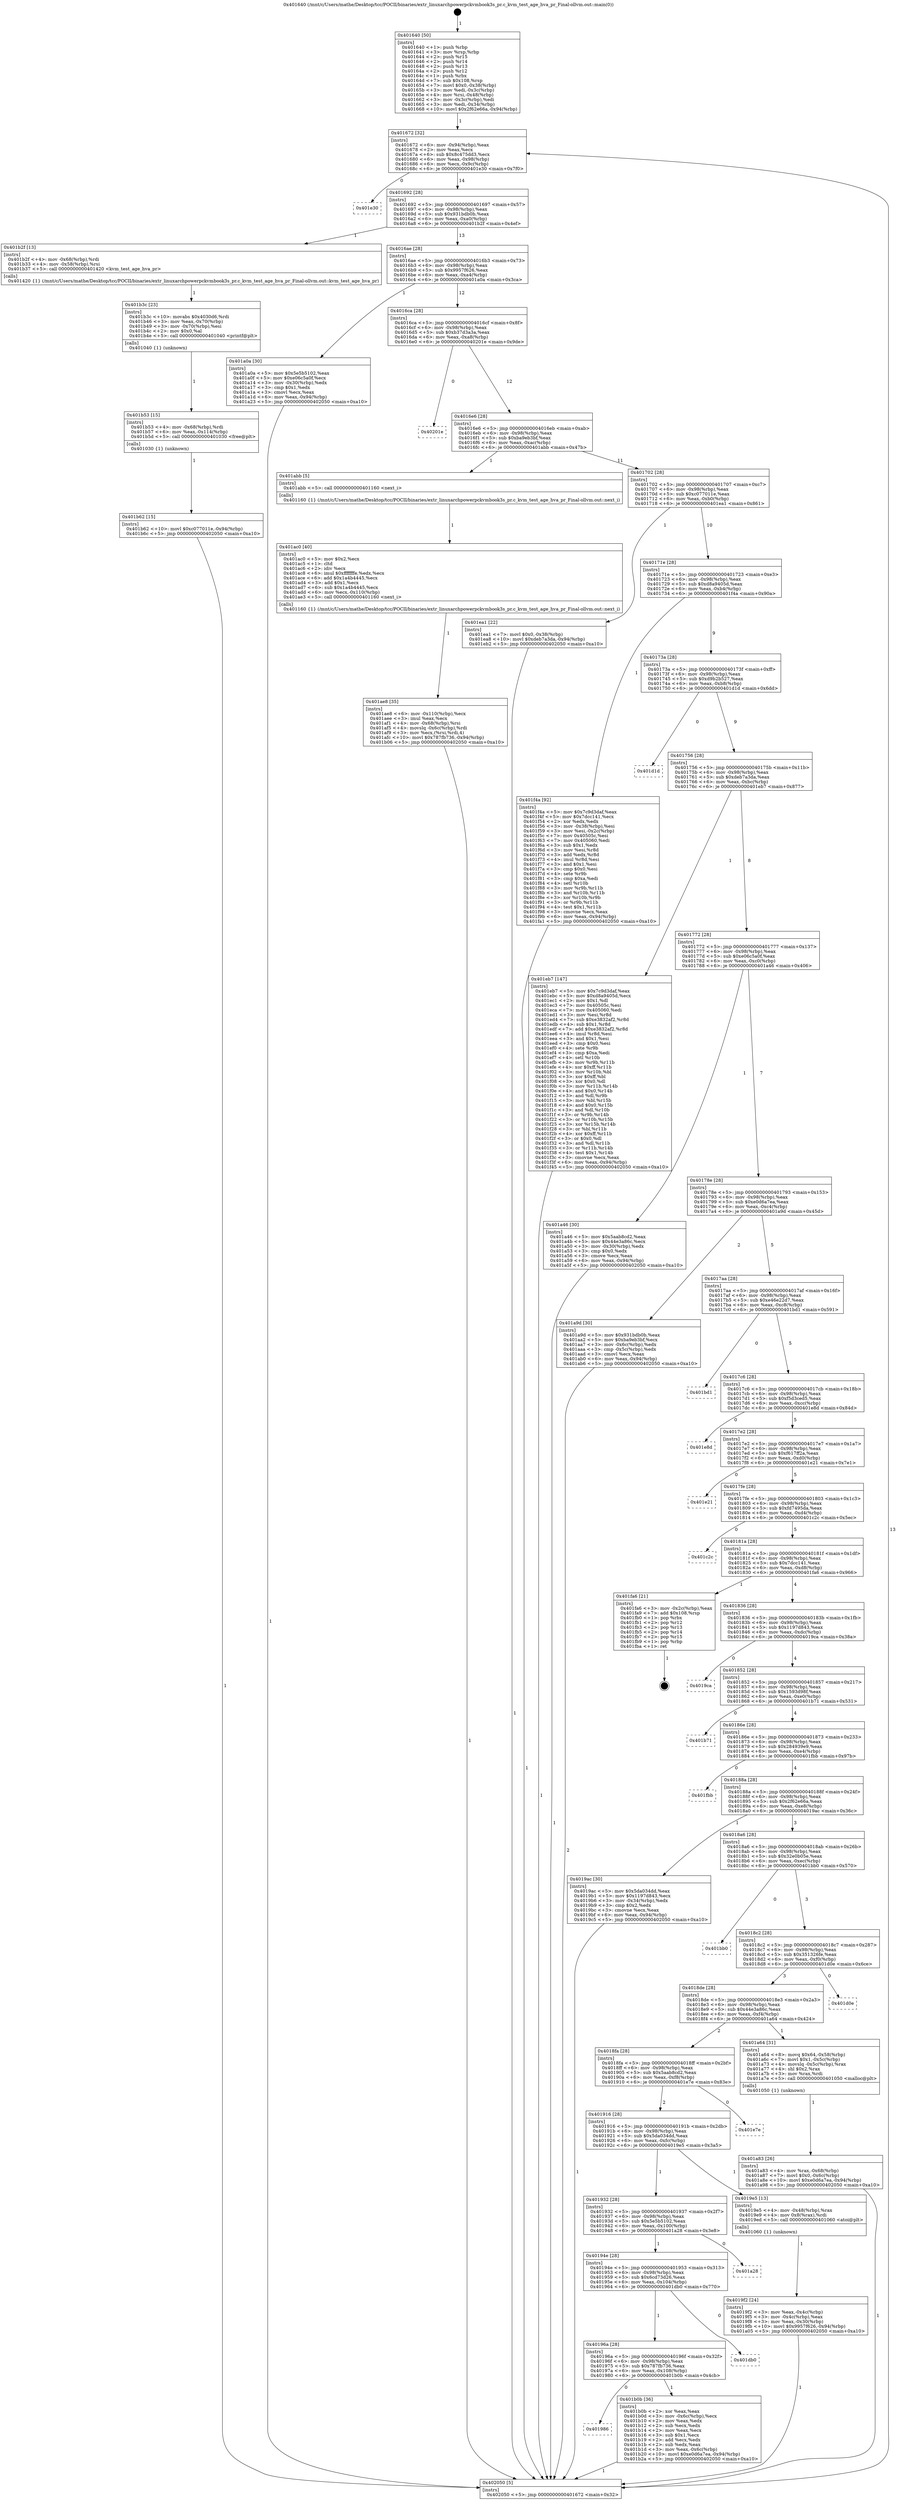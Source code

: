 digraph "0x401640" {
  label = "0x401640 (/mnt/c/Users/mathe/Desktop/tcc/POCII/binaries/extr_linuxarchpowerpckvmbook3s_pr.c_kvm_test_age_hva_pr_Final-ollvm.out::main(0))"
  labelloc = "t"
  node[shape=record]

  Entry [label="",width=0.3,height=0.3,shape=circle,fillcolor=black,style=filled]
  "0x401672" [label="{
     0x401672 [32]\l
     | [instrs]\l
     &nbsp;&nbsp;0x401672 \<+6\>: mov -0x94(%rbp),%eax\l
     &nbsp;&nbsp;0x401678 \<+2\>: mov %eax,%ecx\l
     &nbsp;&nbsp;0x40167a \<+6\>: sub $0x8c475dd3,%ecx\l
     &nbsp;&nbsp;0x401680 \<+6\>: mov %eax,-0x98(%rbp)\l
     &nbsp;&nbsp;0x401686 \<+6\>: mov %ecx,-0x9c(%rbp)\l
     &nbsp;&nbsp;0x40168c \<+6\>: je 0000000000401e30 \<main+0x7f0\>\l
  }"]
  "0x401e30" [label="{
     0x401e30\l
  }", style=dashed]
  "0x401692" [label="{
     0x401692 [28]\l
     | [instrs]\l
     &nbsp;&nbsp;0x401692 \<+5\>: jmp 0000000000401697 \<main+0x57\>\l
     &nbsp;&nbsp;0x401697 \<+6\>: mov -0x98(%rbp),%eax\l
     &nbsp;&nbsp;0x40169d \<+5\>: sub $0x931bdb0b,%eax\l
     &nbsp;&nbsp;0x4016a2 \<+6\>: mov %eax,-0xa0(%rbp)\l
     &nbsp;&nbsp;0x4016a8 \<+6\>: je 0000000000401b2f \<main+0x4ef\>\l
  }"]
  Exit [label="",width=0.3,height=0.3,shape=circle,fillcolor=black,style=filled,peripheries=2]
  "0x401b2f" [label="{
     0x401b2f [13]\l
     | [instrs]\l
     &nbsp;&nbsp;0x401b2f \<+4\>: mov -0x68(%rbp),%rdi\l
     &nbsp;&nbsp;0x401b33 \<+4\>: mov -0x58(%rbp),%rsi\l
     &nbsp;&nbsp;0x401b37 \<+5\>: call 0000000000401420 \<kvm_test_age_hva_pr\>\l
     | [calls]\l
     &nbsp;&nbsp;0x401420 \{1\} (/mnt/c/Users/mathe/Desktop/tcc/POCII/binaries/extr_linuxarchpowerpckvmbook3s_pr.c_kvm_test_age_hva_pr_Final-ollvm.out::kvm_test_age_hva_pr)\l
  }"]
  "0x4016ae" [label="{
     0x4016ae [28]\l
     | [instrs]\l
     &nbsp;&nbsp;0x4016ae \<+5\>: jmp 00000000004016b3 \<main+0x73\>\l
     &nbsp;&nbsp;0x4016b3 \<+6\>: mov -0x98(%rbp),%eax\l
     &nbsp;&nbsp;0x4016b9 \<+5\>: sub $0x9957f626,%eax\l
     &nbsp;&nbsp;0x4016be \<+6\>: mov %eax,-0xa4(%rbp)\l
     &nbsp;&nbsp;0x4016c4 \<+6\>: je 0000000000401a0a \<main+0x3ca\>\l
  }"]
  "0x401b62" [label="{
     0x401b62 [15]\l
     | [instrs]\l
     &nbsp;&nbsp;0x401b62 \<+10\>: movl $0xc077011e,-0x94(%rbp)\l
     &nbsp;&nbsp;0x401b6c \<+5\>: jmp 0000000000402050 \<main+0xa10\>\l
  }"]
  "0x401a0a" [label="{
     0x401a0a [30]\l
     | [instrs]\l
     &nbsp;&nbsp;0x401a0a \<+5\>: mov $0x5e5b5102,%eax\l
     &nbsp;&nbsp;0x401a0f \<+5\>: mov $0xe06c5a0f,%ecx\l
     &nbsp;&nbsp;0x401a14 \<+3\>: mov -0x30(%rbp),%edx\l
     &nbsp;&nbsp;0x401a17 \<+3\>: cmp $0x1,%edx\l
     &nbsp;&nbsp;0x401a1a \<+3\>: cmovl %ecx,%eax\l
     &nbsp;&nbsp;0x401a1d \<+6\>: mov %eax,-0x94(%rbp)\l
     &nbsp;&nbsp;0x401a23 \<+5\>: jmp 0000000000402050 \<main+0xa10\>\l
  }"]
  "0x4016ca" [label="{
     0x4016ca [28]\l
     | [instrs]\l
     &nbsp;&nbsp;0x4016ca \<+5\>: jmp 00000000004016cf \<main+0x8f\>\l
     &nbsp;&nbsp;0x4016cf \<+6\>: mov -0x98(%rbp),%eax\l
     &nbsp;&nbsp;0x4016d5 \<+5\>: sub $0xb37d3a3a,%eax\l
     &nbsp;&nbsp;0x4016da \<+6\>: mov %eax,-0xa8(%rbp)\l
     &nbsp;&nbsp;0x4016e0 \<+6\>: je 000000000040201e \<main+0x9de\>\l
  }"]
  "0x401b53" [label="{
     0x401b53 [15]\l
     | [instrs]\l
     &nbsp;&nbsp;0x401b53 \<+4\>: mov -0x68(%rbp),%rdi\l
     &nbsp;&nbsp;0x401b57 \<+6\>: mov %eax,-0x114(%rbp)\l
     &nbsp;&nbsp;0x401b5d \<+5\>: call 0000000000401030 \<free@plt\>\l
     | [calls]\l
     &nbsp;&nbsp;0x401030 \{1\} (unknown)\l
  }"]
  "0x40201e" [label="{
     0x40201e\l
  }", style=dashed]
  "0x4016e6" [label="{
     0x4016e6 [28]\l
     | [instrs]\l
     &nbsp;&nbsp;0x4016e6 \<+5\>: jmp 00000000004016eb \<main+0xab\>\l
     &nbsp;&nbsp;0x4016eb \<+6\>: mov -0x98(%rbp),%eax\l
     &nbsp;&nbsp;0x4016f1 \<+5\>: sub $0xba9eb3bf,%eax\l
     &nbsp;&nbsp;0x4016f6 \<+6\>: mov %eax,-0xac(%rbp)\l
     &nbsp;&nbsp;0x4016fc \<+6\>: je 0000000000401abb \<main+0x47b\>\l
  }"]
  "0x401b3c" [label="{
     0x401b3c [23]\l
     | [instrs]\l
     &nbsp;&nbsp;0x401b3c \<+10\>: movabs $0x4030d6,%rdi\l
     &nbsp;&nbsp;0x401b46 \<+3\>: mov %eax,-0x70(%rbp)\l
     &nbsp;&nbsp;0x401b49 \<+3\>: mov -0x70(%rbp),%esi\l
     &nbsp;&nbsp;0x401b4c \<+2\>: mov $0x0,%al\l
     &nbsp;&nbsp;0x401b4e \<+5\>: call 0000000000401040 \<printf@plt\>\l
     | [calls]\l
     &nbsp;&nbsp;0x401040 \{1\} (unknown)\l
  }"]
  "0x401abb" [label="{
     0x401abb [5]\l
     | [instrs]\l
     &nbsp;&nbsp;0x401abb \<+5\>: call 0000000000401160 \<next_i\>\l
     | [calls]\l
     &nbsp;&nbsp;0x401160 \{1\} (/mnt/c/Users/mathe/Desktop/tcc/POCII/binaries/extr_linuxarchpowerpckvmbook3s_pr.c_kvm_test_age_hva_pr_Final-ollvm.out::next_i)\l
  }"]
  "0x401702" [label="{
     0x401702 [28]\l
     | [instrs]\l
     &nbsp;&nbsp;0x401702 \<+5\>: jmp 0000000000401707 \<main+0xc7\>\l
     &nbsp;&nbsp;0x401707 \<+6\>: mov -0x98(%rbp),%eax\l
     &nbsp;&nbsp;0x40170d \<+5\>: sub $0xc077011e,%eax\l
     &nbsp;&nbsp;0x401712 \<+6\>: mov %eax,-0xb0(%rbp)\l
     &nbsp;&nbsp;0x401718 \<+6\>: je 0000000000401ea1 \<main+0x861\>\l
  }"]
  "0x401986" [label="{
     0x401986\l
  }", style=dashed]
  "0x401ea1" [label="{
     0x401ea1 [22]\l
     | [instrs]\l
     &nbsp;&nbsp;0x401ea1 \<+7\>: movl $0x0,-0x38(%rbp)\l
     &nbsp;&nbsp;0x401ea8 \<+10\>: movl $0xdeb7a3da,-0x94(%rbp)\l
     &nbsp;&nbsp;0x401eb2 \<+5\>: jmp 0000000000402050 \<main+0xa10\>\l
  }"]
  "0x40171e" [label="{
     0x40171e [28]\l
     | [instrs]\l
     &nbsp;&nbsp;0x40171e \<+5\>: jmp 0000000000401723 \<main+0xe3\>\l
     &nbsp;&nbsp;0x401723 \<+6\>: mov -0x98(%rbp),%eax\l
     &nbsp;&nbsp;0x401729 \<+5\>: sub $0xd8a9405d,%eax\l
     &nbsp;&nbsp;0x40172e \<+6\>: mov %eax,-0xb4(%rbp)\l
     &nbsp;&nbsp;0x401734 \<+6\>: je 0000000000401f4a \<main+0x90a\>\l
  }"]
  "0x401b0b" [label="{
     0x401b0b [36]\l
     | [instrs]\l
     &nbsp;&nbsp;0x401b0b \<+2\>: xor %eax,%eax\l
     &nbsp;&nbsp;0x401b0d \<+3\>: mov -0x6c(%rbp),%ecx\l
     &nbsp;&nbsp;0x401b10 \<+2\>: mov %eax,%edx\l
     &nbsp;&nbsp;0x401b12 \<+2\>: sub %ecx,%edx\l
     &nbsp;&nbsp;0x401b14 \<+2\>: mov %eax,%ecx\l
     &nbsp;&nbsp;0x401b16 \<+3\>: sub $0x1,%ecx\l
     &nbsp;&nbsp;0x401b19 \<+2\>: add %ecx,%edx\l
     &nbsp;&nbsp;0x401b1b \<+2\>: sub %edx,%eax\l
     &nbsp;&nbsp;0x401b1d \<+3\>: mov %eax,-0x6c(%rbp)\l
     &nbsp;&nbsp;0x401b20 \<+10\>: movl $0xe0d6a7ea,-0x94(%rbp)\l
     &nbsp;&nbsp;0x401b2a \<+5\>: jmp 0000000000402050 \<main+0xa10\>\l
  }"]
  "0x401f4a" [label="{
     0x401f4a [92]\l
     | [instrs]\l
     &nbsp;&nbsp;0x401f4a \<+5\>: mov $0x7c9d3daf,%eax\l
     &nbsp;&nbsp;0x401f4f \<+5\>: mov $0x7dcc141,%ecx\l
     &nbsp;&nbsp;0x401f54 \<+2\>: xor %edx,%edx\l
     &nbsp;&nbsp;0x401f56 \<+3\>: mov -0x38(%rbp),%esi\l
     &nbsp;&nbsp;0x401f59 \<+3\>: mov %esi,-0x2c(%rbp)\l
     &nbsp;&nbsp;0x401f5c \<+7\>: mov 0x40505c,%esi\l
     &nbsp;&nbsp;0x401f63 \<+7\>: mov 0x405060,%edi\l
     &nbsp;&nbsp;0x401f6a \<+3\>: sub $0x1,%edx\l
     &nbsp;&nbsp;0x401f6d \<+3\>: mov %esi,%r8d\l
     &nbsp;&nbsp;0x401f70 \<+3\>: add %edx,%r8d\l
     &nbsp;&nbsp;0x401f73 \<+4\>: imul %r8d,%esi\l
     &nbsp;&nbsp;0x401f77 \<+3\>: and $0x1,%esi\l
     &nbsp;&nbsp;0x401f7a \<+3\>: cmp $0x0,%esi\l
     &nbsp;&nbsp;0x401f7d \<+4\>: sete %r9b\l
     &nbsp;&nbsp;0x401f81 \<+3\>: cmp $0xa,%edi\l
     &nbsp;&nbsp;0x401f84 \<+4\>: setl %r10b\l
     &nbsp;&nbsp;0x401f88 \<+3\>: mov %r9b,%r11b\l
     &nbsp;&nbsp;0x401f8b \<+3\>: and %r10b,%r11b\l
     &nbsp;&nbsp;0x401f8e \<+3\>: xor %r10b,%r9b\l
     &nbsp;&nbsp;0x401f91 \<+3\>: or %r9b,%r11b\l
     &nbsp;&nbsp;0x401f94 \<+4\>: test $0x1,%r11b\l
     &nbsp;&nbsp;0x401f98 \<+3\>: cmovne %ecx,%eax\l
     &nbsp;&nbsp;0x401f9b \<+6\>: mov %eax,-0x94(%rbp)\l
     &nbsp;&nbsp;0x401fa1 \<+5\>: jmp 0000000000402050 \<main+0xa10\>\l
  }"]
  "0x40173a" [label="{
     0x40173a [28]\l
     | [instrs]\l
     &nbsp;&nbsp;0x40173a \<+5\>: jmp 000000000040173f \<main+0xff\>\l
     &nbsp;&nbsp;0x40173f \<+6\>: mov -0x98(%rbp),%eax\l
     &nbsp;&nbsp;0x401745 \<+5\>: sub $0xd9b2b527,%eax\l
     &nbsp;&nbsp;0x40174a \<+6\>: mov %eax,-0xb8(%rbp)\l
     &nbsp;&nbsp;0x401750 \<+6\>: je 0000000000401d1d \<main+0x6dd\>\l
  }"]
  "0x40196a" [label="{
     0x40196a [28]\l
     | [instrs]\l
     &nbsp;&nbsp;0x40196a \<+5\>: jmp 000000000040196f \<main+0x32f\>\l
     &nbsp;&nbsp;0x40196f \<+6\>: mov -0x98(%rbp),%eax\l
     &nbsp;&nbsp;0x401975 \<+5\>: sub $0x787fb736,%eax\l
     &nbsp;&nbsp;0x40197a \<+6\>: mov %eax,-0x108(%rbp)\l
     &nbsp;&nbsp;0x401980 \<+6\>: je 0000000000401b0b \<main+0x4cb\>\l
  }"]
  "0x401d1d" [label="{
     0x401d1d\l
  }", style=dashed]
  "0x401756" [label="{
     0x401756 [28]\l
     | [instrs]\l
     &nbsp;&nbsp;0x401756 \<+5\>: jmp 000000000040175b \<main+0x11b\>\l
     &nbsp;&nbsp;0x40175b \<+6\>: mov -0x98(%rbp),%eax\l
     &nbsp;&nbsp;0x401761 \<+5\>: sub $0xdeb7a3da,%eax\l
     &nbsp;&nbsp;0x401766 \<+6\>: mov %eax,-0xbc(%rbp)\l
     &nbsp;&nbsp;0x40176c \<+6\>: je 0000000000401eb7 \<main+0x877\>\l
  }"]
  "0x401db0" [label="{
     0x401db0\l
  }", style=dashed]
  "0x401eb7" [label="{
     0x401eb7 [147]\l
     | [instrs]\l
     &nbsp;&nbsp;0x401eb7 \<+5\>: mov $0x7c9d3daf,%eax\l
     &nbsp;&nbsp;0x401ebc \<+5\>: mov $0xd8a9405d,%ecx\l
     &nbsp;&nbsp;0x401ec1 \<+2\>: mov $0x1,%dl\l
     &nbsp;&nbsp;0x401ec3 \<+7\>: mov 0x40505c,%esi\l
     &nbsp;&nbsp;0x401eca \<+7\>: mov 0x405060,%edi\l
     &nbsp;&nbsp;0x401ed1 \<+3\>: mov %esi,%r8d\l
     &nbsp;&nbsp;0x401ed4 \<+7\>: sub $0xe3832af2,%r8d\l
     &nbsp;&nbsp;0x401edb \<+4\>: sub $0x1,%r8d\l
     &nbsp;&nbsp;0x401edf \<+7\>: add $0xe3832af2,%r8d\l
     &nbsp;&nbsp;0x401ee6 \<+4\>: imul %r8d,%esi\l
     &nbsp;&nbsp;0x401eea \<+3\>: and $0x1,%esi\l
     &nbsp;&nbsp;0x401eed \<+3\>: cmp $0x0,%esi\l
     &nbsp;&nbsp;0x401ef0 \<+4\>: sete %r9b\l
     &nbsp;&nbsp;0x401ef4 \<+3\>: cmp $0xa,%edi\l
     &nbsp;&nbsp;0x401ef7 \<+4\>: setl %r10b\l
     &nbsp;&nbsp;0x401efb \<+3\>: mov %r9b,%r11b\l
     &nbsp;&nbsp;0x401efe \<+4\>: xor $0xff,%r11b\l
     &nbsp;&nbsp;0x401f02 \<+3\>: mov %r10b,%bl\l
     &nbsp;&nbsp;0x401f05 \<+3\>: xor $0xff,%bl\l
     &nbsp;&nbsp;0x401f08 \<+3\>: xor $0x0,%dl\l
     &nbsp;&nbsp;0x401f0b \<+3\>: mov %r11b,%r14b\l
     &nbsp;&nbsp;0x401f0e \<+4\>: and $0x0,%r14b\l
     &nbsp;&nbsp;0x401f12 \<+3\>: and %dl,%r9b\l
     &nbsp;&nbsp;0x401f15 \<+3\>: mov %bl,%r15b\l
     &nbsp;&nbsp;0x401f18 \<+4\>: and $0x0,%r15b\l
     &nbsp;&nbsp;0x401f1c \<+3\>: and %dl,%r10b\l
     &nbsp;&nbsp;0x401f1f \<+3\>: or %r9b,%r14b\l
     &nbsp;&nbsp;0x401f22 \<+3\>: or %r10b,%r15b\l
     &nbsp;&nbsp;0x401f25 \<+3\>: xor %r15b,%r14b\l
     &nbsp;&nbsp;0x401f28 \<+3\>: or %bl,%r11b\l
     &nbsp;&nbsp;0x401f2b \<+4\>: xor $0xff,%r11b\l
     &nbsp;&nbsp;0x401f2f \<+3\>: or $0x0,%dl\l
     &nbsp;&nbsp;0x401f32 \<+3\>: and %dl,%r11b\l
     &nbsp;&nbsp;0x401f35 \<+3\>: or %r11b,%r14b\l
     &nbsp;&nbsp;0x401f38 \<+4\>: test $0x1,%r14b\l
     &nbsp;&nbsp;0x401f3c \<+3\>: cmovne %ecx,%eax\l
     &nbsp;&nbsp;0x401f3f \<+6\>: mov %eax,-0x94(%rbp)\l
     &nbsp;&nbsp;0x401f45 \<+5\>: jmp 0000000000402050 \<main+0xa10\>\l
  }"]
  "0x401772" [label="{
     0x401772 [28]\l
     | [instrs]\l
     &nbsp;&nbsp;0x401772 \<+5\>: jmp 0000000000401777 \<main+0x137\>\l
     &nbsp;&nbsp;0x401777 \<+6\>: mov -0x98(%rbp),%eax\l
     &nbsp;&nbsp;0x40177d \<+5\>: sub $0xe06c5a0f,%eax\l
     &nbsp;&nbsp;0x401782 \<+6\>: mov %eax,-0xc0(%rbp)\l
     &nbsp;&nbsp;0x401788 \<+6\>: je 0000000000401a46 \<main+0x406\>\l
  }"]
  "0x40194e" [label="{
     0x40194e [28]\l
     | [instrs]\l
     &nbsp;&nbsp;0x40194e \<+5\>: jmp 0000000000401953 \<main+0x313\>\l
     &nbsp;&nbsp;0x401953 \<+6\>: mov -0x98(%rbp),%eax\l
     &nbsp;&nbsp;0x401959 \<+5\>: sub $0x6cd73d26,%eax\l
     &nbsp;&nbsp;0x40195e \<+6\>: mov %eax,-0x104(%rbp)\l
     &nbsp;&nbsp;0x401964 \<+6\>: je 0000000000401db0 \<main+0x770\>\l
  }"]
  "0x401a46" [label="{
     0x401a46 [30]\l
     | [instrs]\l
     &nbsp;&nbsp;0x401a46 \<+5\>: mov $0x5aab8cd2,%eax\l
     &nbsp;&nbsp;0x401a4b \<+5\>: mov $0x44e3a86c,%ecx\l
     &nbsp;&nbsp;0x401a50 \<+3\>: mov -0x30(%rbp),%edx\l
     &nbsp;&nbsp;0x401a53 \<+3\>: cmp $0x0,%edx\l
     &nbsp;&nbsp;0x401a56 \<+3\>: cmove %ecx,%eax\l
     &nbsp;&nbsp;0x401a59 \<+6\>: mov %eax,-0x94(%rbp)\l
     &nbsp;&nbsp;0x401a5f \<+5\>: jmp 0000000000402050 \<main+0xa10\>\l
  }"]
  "0x40178e" [label="{
     0x40178e [28]\l
     | [instrs]\l
     &nbsp;&nbsp;0x40178e \<+5\>: jmp 0000000000401793 \<main+0x153\>\l
     &nbsp;&nbsp;0x401793 \<+6\>: mov -0x98(%rbp),%eax\l
     &nbsp;&nbsp;0x401799 \<+5\>: sub $0xe0d6a7ea,%eax\l
     &nbsp;&nbsp;0x40179e \<+6\>: mov %eax,-0xc4(%rbp)\l
     &nbsp;&nbsp;0x4017a4 \<+6\>: je 0000000000401a9d \<main+0x45d\>\l
  }"]
  "0x401a28" [label="{
     0x401a28\l
  }", style=dashed]
  "0x401a9d" [label="{
     0x401a9d [30]\l
     | [instrs]\l
     &nbsp;&nbsp;0x401a9d \<+5\>: mov $0x931bdb0b,%eax\l
     &nbsp;&nbsp;0x401aa2 \<+5\>: mov $0xba9eb3bf,%ecx\l
     &nbsp;&nbsp;0x401aa7 \<+3\>: mov -0x6c(%rbp),%edx\l
     &nbsp;&nbsp;0x401aaa \<+3\>: cmp -0x5c(%rbp),%edx\l
     &nbsp;&nbsp;0x401aad \<+3\>: cmovl %ecx,%eax\l
     &nbsp;&nbsp;0x401ab0 \<+6\>: mov %eax,-0x94(%rbp)\l
     &nbsp;&nbsp;0x401ab6 \<+5\>: jmp 0000000000402050 \<main+0xa10\>\l
  }"]
  "0x4017aa" [label="{
     0x4017aa [28]\l
     | [instrs]\l
     &nbsp;&nbsp;0x4017aa \<+5\>: jmp 00000000004017af \<main+0x16f\>\l
     &nbsp;&nbsp;0x4017af \<+6\>: mov -0x98(%rbp),%eax\l
     &nbsp;&nbsp;0x4017b5 \<+5\>: sub $0xe46e22d7,%eax\l
     &nbsp;&nbsp;0x4017ba \<+6\>: mov %eax,-0xc8(%rbp)\l
     &nbsp;&nbsp;0x4017c0 \<+6\>: je 0000000000401bd1 \<main+0x591\>\l
  }"]
  "0x401ae8" [label="{
     0x401ae8 [35]\l
     | [instrs]\l
     &nbsp;&nbsp;0x401ae8 \<+6\>: mov -0x110(%rbp),%ecx\l
     &nbsp;&nbsp;0x401aee \<+3\>: imul %eax,%ecx\l
     &nbsp;&nbsp;0x401af1 \<+4\>: mov -0x68(%rbp),%rsi\l
     &nbsp;&nbsp;0x401af5 \<+4\>: movslq -0x6c(%rbp),%rdi\l
     &nbsp;&nbsp;0x401af9 \<+3\>: mov %ecx,(%rsi,%rdi,4)\l
     &nbsp;&nbsp;0x401afc \<+10\>: movl $0x787fb736,-0x94(%rbp)\l
     &nbsp;&nbsp;0x401b06 \<+5\>: jmp 0000000000402050 \<main+0xa10\>\l
  }"]
  "0x401bd1" [label="{
     0x401bd1\l
  }", style=dashed]
  "0x4017c6" [label="{
     0x4017c6 [28]\l
     | [instrs]\l
     &nbsp;&nbsp;0x4017c6 \<+5\>: jmp 00000000004017cb \<main+0x18b\>\l
     &nbsp;&nbsp;0x4017cb \<+6\>: mov -0x98(%rbp),%eax\l
     &nbsp;&nbsp;0x4017d1 \<+5\>: sub $0xf5d3ced5,%eax\l
     &nbsp;&nbsp;0x4017d6 \<+6\>: mov %eax,-0xcc(%rbp)\l
     &nbsp;&nbsp;0x4017dc \<+6\>: je 0000000000401e8d \<main+0x84d\>\l
  }"]
  "0x401ac0" [label="{
     0x401ac0 [40]\l
     | [instrs]\l
     &nbsp;&nbsp;0x401ac0 \<+5\>: mov $0x2,%ecx\l
     &nbsp;&nbsp;0x401ac5 \<+1\>: cltd\l
     &nbsp;&nbsp;0x401ac6 \<+2\>: idiv %ecx\l
     &nbsp;&nbsp;0x401ac8 \<+6\>: imul $0xfffffffe,%edx,%ecx\l
     &nbsp;&nbsp;0x401ace \<+6\>: add $0x1a4b4445,%ecx\l
     &nbsp;&nbsp;0x401ad4 \<+3\>: add $0x1,%ecx\l
     &nbsp;&nbsp;0x401ad7 \<+6\>: sub $0x1a4b4445,%ecx\l
     &nbsp;&nbsp;0x401add \<+6\>: mov %ecx,-0x110(%rbp)\l
     &nbsp;&nbsp;0x401ae3 \<+5\>: call 0000000000401160 \<next_i\>\l
     | [calls]\l
     &nbsp;&nbsp;0x401160 \{1\} (/mnt/c/Users/mathe/Desktop/tcc/POCII/binaries/extr_linuxarchpowerpckvmbook3s_pr.c_kvm_test_age_hva_pr_Final-ollvm.out::next_i)\l
  }"]
  "0x401e8d" [label="{
     0x401e8d\l
  }", style=dashed]
  "0x4017e2" [label="{
     0x4017e2 [28]\l
     | [instrs]\l
     &nbsp;&nbsp;0x4017e2 \<+5\>: jmp 00000000004017e7 \<main+0x1a7\>\l
     &nbsp;&nbsp;0x4017e7 \<+6\>: mov -0x98(%rbp),%eax\l
     &nbsp;&nbsp;0x4017ed \<+5\>: sub $0xf617ff2a,%eax\l
     &nbsp;&nbsp;0x4017f2 \<+6\>: mov %eax,-0xd0(%rbp)\l
     &nbsp;&nbsp;0x4017f8 \<+6\>: je 0000000000401e21 \<main+0x7e1\>\l
  }"]
  "0x401a83" [label="{
     0x401a83 [26]\l
     | [instrs]\l
     &nbsp;&nbsp;0x401a83 \<+4\>: mov %rax,-0x68(%rbp)\l
     &nbsp;&nbsp;0x401a87 \<+7\>: movl $0x0,-0x6c(%rbp)\l
     &nbsp;&nbsp;0x401a8e \<+10\>: movl $0xe0d6a7ea,-0x94(%rbp)\l
     &nbsp;&nbsp;0x401a98 \<+5\>: jmp 0000000000402050 \<main+0xa10\>\l
  }"]
  "0x401e21" [label="{
     0x401e21\l
  }", style=dashed]
  "0x4017fe" [label="{
     0x4017fe [28]\l
     | [instrs]\l
     &nbsp;&nbsp;0x4017fe \<+5\>: jmp 0000000000401803 \<main+0x1c3\>\l
     &nbsp;&nbsp;0x401803 \<+6\>: mov -0x98(%rbp),%eax\l
     &nbsp;&nbsp;0x401809 \<+5\>: sub $0xfd7495da,%eax\l
     &nbsp;&nbsp;0x40180e \<+6\>: mov %eax,-0xd4(%rbp)\l
     &nbsp;&nbsp;0x401814 \<+6\>: je 0000000000401c2c \<main+0x5ec\>\l
  }"]
  "0x4019f2" [label="{
     0x4019f2 [24]\l
     | [instrs]\l
     &nbsp;&nbsp;0x4019f2 \<+3\>: mov %eax,-0x4c(%rbp)\l
     &nbsp;&nbsp;0x4019f5 \<+3\>: mov -0x4c(%rbp),%eax\l
     &nbsp;&nbsp;0x4019f8 \<+3\>: mov %eax,-0x30(%rbp)\l
     &nbsp;&nbsp;0x4019fb \<+10\>: movl $0x9957f626,-0x94(%rbp)\l
     &nbsp;&nbsp;0x401a05 \<+5\>: jmp 0000000000402050 \<main+0xa10\>\l
  }"]
  "0x401c2c" [label="{
     0x401c2c\l
  }", style=dashed]
  "0x40181a" [label="{
     0x40181a [28]\l
     | [instrs]\l
     &nbsp;&nbsp;0x40181a \<+5\>: jmp 000000000040181f \<main+0x1df\>\l
     &nbsp;&nbsp;0x40181f \<+6\>: mov -0x98(%rbp),%eax\l
     &nbsp;&nbsp;0x401825 \<+5\>: sub $0x7dcc141,%eax\l
     &nbsp;&nbsp;0x40182a \<+6\>: mov %eax,-0xd8(%rbp)\l
     &nbsp;&nbsp;0x401830 \<+6\>: je 0000000000401fa6 \<main+0x966\>\l
  }"]
  "0x401932" [label="{
     0x401932 [28]\l
     | [instrs]\l
     &nbsp;&nbsp;0x401932 \<+5\>: jmp 0000000000401937 \<main+0x2f7\>\l
     &nbsp;&nbsp;0x401937 \<+6\>: mov -0x98(%rbp),%eax\l
     &nbsp;&nbsp;0x40193d \<+5\>: sub $0x5e5b5102,%eax\l
     &nbsp;&nbsp;0x401942 \<+6\>: mov %eax,-0x100(%rbp)\l
     &nbsp;&nbsp;0x401948 \<+6\>: je 0000000000401a28 \<main+0x3e8\>\l
  }"]
  "0x401fa6" [label="{
     0x401fa6 [21]\l
     | [instrs]\l
     &nbsp;&nbsp;0x401fa6 \<+3\>: mov -0x2c(%rbp),%eax\l
     &nbsp;&nbsp;0x401fa9 \<+7\>: add $0x108,%rsp\l
     &nbsp;&nbsp;0x401fb0 \<+1\>: pop %rbx\l
     &nbsp;&nbsp;0x401fb1 \<+2\>: pop %r12\l
     &nbsp;&nbsp;0x401fb3 \<+2\>: pop %r13\l
     &nbsp;&nbsp;0x401fb5 \<+2\>: pop %r14\l
     &nbsp;&nbsp;0x401fb7 \<+2\>: pop %r15\l
     &nbsp;&nbsp;0x401fb9 \<+1\>: pop %rbp\l
     &nbsp;&nbsp;0x401fba \<+1\>: ret\l
  }"]
  "0x401836" [label="{
     0x401836 [28]\l
     | [instrs]\l
     &nbsp;&nbsp;0x401836 \<+5\>: jmp 000000000040183b \<main+0x1fb\>\l
     &nbsp;&nbsp;0x40183b \<+6\>: mov -0x98(%rbp),%eax\l
     &nbsp;&nbsp;0x401841 \<+5\>: sub $0x1197d843,%eax\l
     &nbsp;&nbsp;0x401846 \<+6\>: mov %eax,-0xdc(%rbp)\l
     &nbsp;&nbsp;0x40184c \<+6\>: je 00000000004019ca \<main+0x38a\>\l
  }"]
  "0x4019e5" [label="{
     0x4019e5 [13]\l
     | [instrs]\l
     &nbsp;&nbsp;0x4019e5 \<+4\>: mov -0x48(%rbp),%rax\l
     &nbsp;&nbsp;0x4019e9 \<+4\>: mov 0x8(%rax),%rdi\l
     &nbsp;&nbsp;0x4019ed \<+5\>: call 0000000000401060 \<atoi@plt\>\l
     | [calls]\l
     &nbsp;&nbsp;0x401060 \{1\} (unknown)\l
  }"]
  "0x4019ca" [label="{
     0x4019ca\l
  }", style=dashed]
  "0x401852" [label="{
     0x401852 [28]\l
     | [instrs]\l
     &nbsp;&nbsp;0x401852 \<+5\>: jmp 0000000000401857 \<main+0x217\>\l
     &nbsp;&nbsp;0x401857 \<+6\>: mov -0x98(%rbp),%eax\l
     &nbsp;&nbsp;0x40185d \<+5\>: sub $0x1593d98f,%eax\l
     &nbsp;&nbsp;0x401862 \<+6\>: mov %eax,-0xe0(%rbp)\l
     &nbsp;&nbsp;0x401868 \<+6\>: je 0000000000401b71 \<main+0x531\>\l
  }"]
  "0x401916" [label="{
     0x401916 [28]\l
     | [instrs]\l
     &nbsp;&nbsp;0x401916 \<+5\>: jmp 000000000040191b \<main+0x2db\>\l
     &nbsp;&nbsp;0x40191b \<+6\>: mov -0x98(%rbp),%eax\l
     &nbsp;&nbsp;0x401921 \<+5\>: sub $0x5da034dd,%eax\l
     &nbsp;&nbsp;0x401926 \<+6\>: mov %eax,-0xfc(%rbp)\l
     &nbsp;&nbsp;0x40192c \<+6\>: je 00000000004019e5 \<main+0x3a5\>\l
  }"]
  "0x401b71" [label="{
     0x401b71\l
  }", style=dashed]
  "0x40186e" [label="{
     0x40186e [28]\l
     | [instrs]\l
     &nbsp;&nbsp;0x40186e \<+5\>: jmp 0000000000401873 \<main+0x233\>\l
     &nbsp;&nbsp;0x401873 \<+6\>: mov -0x98(%rbp),%eax\l
     &nbsp;&nbsp;0x401879 \<+5\>: sub $0x284939e9,%eax\l
     &nbsp;&nbsp;0x40187e \<+6\>: mov %eax,-0xe4(%rbp)\l
     &nbsp;&nbsp;0x401884 \<+6\>: je 0000000000401fbb \<main+0x97b\>\l
  }"]
  "0x401e7e" [label="{
     0x401e7e\l
  }", style=dashed]
  "0x401fbb" [label="{
     0x401fbb\l
  }", style=dashed]
  "0x40188a" [label="{
     0x40188a [28]\l
     | [instrs]\l
     &nbsp;&nbsp;0x40188a \<+5\>: jmp 000000000040188f \<main+0x24f\>\l
     &nbsp;&nbsp;0x40188f \<+6\>: mov -0x98(%rbp),%eax\l
     &nbsp;&nbsp;0x401895 \<+5\>: sub $0x2f62e66a,%eax\l
     &nbsp;&nbsp;0x40189a \<+6\>: mov %eax,-0xe8(%rbp)\l
     &nbsp;&nbsp;0x4018a0 \<+6\>: je 00000000004019ac \<main+0x36c\>\l
  }"]
  "0x4018fa" [label="{
     0x4018fa [28]\l
     | [instrs]\l
     &nbsp;&nbsp;0x4018fa \<+5\>: jmp 00000000004018ff \<main+0x2bf\>\l
     &nbsp;&nbsp;0x4018ff \<+6\>: mov -0x98(%rbp),%eax\l
     &nbsp;&nbsp;0x401905 \<+5\>: sub $0x5aab8cd2,%eax\l
     &nbsp;&nbsp;0x40190a \<+6\>: mov %eax,-0xf8(%rbp)\l
     &nbsp;&nbsp;0x401910 \<+6\>: je 0000000000401e7e \<main+0x83e\>\l
  }"]
  "0x4019ac" [label="{
     0x4019ac [30]\l
     | [instrs]\l
     &nbsp;&nbsp;0x4019ac \<+5\>: mov $0x5da034dd,%eax\l
     &nbsp;&nbsp;0x4019b1 \<+5\>: mov $0x1197d843,%ecx\l
     &nbsp;&nbsp;0x4019b6 \<+3\>: mov -0x34(%rbp),%edx\l
     &nbsp;&nbsp;0x4019b9 \<+3\>: cmp $0x2,%edx\l
     &nbsp;&nbsp;0x4019bc \<+3\>: cmovne %ecx,%eax\l
     &nbsp;&nbsp;0x4019bf \<+6\>: mov %eax,-0x94(%rbp)\l
     &nbsp;&nbsp;0x4019c5 \<+5\>: jmp 0000000000402050 \<main+0xa10\>\l
  }"]
  "0x4018a6" [label="{
     0x4018a6 [28]\l
     | [instrs]\l
     &nbsp;&nbsp;0x4018a6 \<+5\>: jmp 00000000004018ab \<main+0x26b\>\l
     &nbsp;&nbsp;0x4018ab \<+6\>: mov -0x98(%rbp),%eax\l
     &nbsp;&nbsp;0x4018b1 \<+5\>: sub $0x32e0b05e,%eax\l
     &nbsp;&nbsp;0x4018b6 \<+6\>: mov %eax,-0xec(%rbp)\l
     &nbsp;&nbsp;0x4018bc \<+6\>: je 0000000000401bb0 \<main+0x570\>\l
  }"]
  "0x402050" [label="{
     0x402050 [5]\l
     | [instrs]\l
     &nbsp;&nbsp;0x402050 \<+5\>: jmp 0000000000401672 \<main+0x32\>\l
  }"]
  "0x401640" [label="{
     0x401640 [50]\l
     | [instrs]\l
     &nbsp;&nbsp;0x401640 \<+1\>: push %rbp\l
     &nbsp;&nbsp;0x401641 \<+3\>: mov %rsp,%rbp\l
     &nbsp;&nbsp;0x401644 \<+2\>: push %r15\l
     &nbsp;&nbsp;0x401646 \<+2\>: push %r14\l
     &nbsp;&nbsp;0x401648 \<+2\>: push %r13\l
     &nbsp;&nbsp;0x40164a \<+2\>: push %r12\l
     &nbsp;&nbsp;0x40164c \<+1\>: push %rbx\l
     &nbsp;&nbsp;0x40164d \<+7\>: sub $0x108,%rsp\l
     &nbsp;&nbsp;0x401654 \<+7\>: movl $0x0,-0x38(%rbp)\l
     &nbsp;&nbsp;0x40165b \<+3\>: mov %edi,-0x3c(%rbp)\l
     &nbsp;&nbsp;0x40165e \<+4\>: mov %rsi,-0x48(%rbp)\l
     &nbsp;&nbsp;0x401662 \<+3\>: mov -0x3c(%rbp),%edi\l
     &nbsp;&nbsp;0x401665 \<+3\>: mov %edi,-0x34(%rbp)\l
     &nbsp;&nbsp;0x401668 \<+10\>: movl $0x2f62e66a,-0x94(%rbp)\l
  }"]
  "0x401a64" [label="{
     0x401a64 [31]\l
     | [instrs]\l
     &nbsp;&nbsp;0x401a64 \<+8\>: movq $0x64,-0x58(%rbp)\l
     &nbsp;&nbsp;0x401a6c \<+7\>: movl $0x1,-0x5c(%rbp)\l
     &nbsp;&nbsp;0x401a73 \<+4\>: movslq -0x5c(%rbp),%rax\l
     &nbsp;&nbsp;0x401a77 \<+4\>: shl $0x2,%rax\l
     &nbsp;&nbsp;0x401a7b \<+3\>: mov %rax,%rdi\l
     &nbsp;&nbsp;0x401a7e \<+5\>: call 0000000000401050 \<malloc@plt\>\l
     | [calls]\l
     &nbsp;&nbsp;0x401050 \{1\} (unknown)\l
  }"]
  "0x401bb0" [label="{
     0x401bb0\l
  }", style=dashed]
  "0x4018c2" [label="{
     0x4018c2 [28]\l
     | [instrs]\l
     &nbsp;&nbsp;0x4018c2 \<+5\>: jmp 00000000004018c7 \<main+0x287\>\l
     &nbsp;&nbsp;0x4018c7 \<+6\>: mov -0x98(%rbp),%eax\l
     &nbsp;&nbsp;0x4018cd \<+5\>: sub $0x351326fe,%eax\l
     &nbsp;&nbsp;0x4018d2 \<+6\>: mov %eax,-0xf0(%rbp)\l
     &nbsp;&nbsp;0x4018d8 \<+6\>: je 0000000000401d0e \<main+0x6ce\>\l
  }"]
  "0x4018de" [label="{
     0x4018de [28]\l
     | [instrs]\l
     &nbsp;&nbsp;0x4018de \<+5\>: jmp 00000000004018e3 \<main+0x2a3\>\l
     &nbsp;&nbsp;0x4018e3 \<+6\>: mov -0x98(%rbp),%eax\l
     &nbsp;&nbsp;0x4018e9 \<+5\>: sub $0x44e3a86c,%eax\l
     &nbsp;&nbsp;0x4018ee \<+6\>: mov %eax,-0xf4(%rbp)\l
     &nbsp;&nbsp;0x4018f4 \<+6\>: je 0000000000401a64 \<main+0x424\>\l
  }"]
  "0x401d0e" [label="{
     0x401d0e\l
  }", style=dashed]
  Entry -> "0x401640" [label=" 1"]
  "0x401672" -> "0x401e30" [label=" 0"]
  "0x401672" -> "0x401692" [label=" 14"]
  "0x401fa6" -> Exit [label=" 1"]
  "0x401692" -> "0x401b2f" [label=" 1"]
  "0x401692" -> "0x4016ae" [label=" 13"]
  "0x401f4a" -> "0x402050" [label=" 1"]
  "0x4016ae" -> "0x401a0a" [label=" 1"]
  "0x4016ae" -> "0x4016ca" [label=" 12"]
  "0x401eb7" -> "0x402050" [label=" 1"]
  "0x4016ca" -> "0x40201e" [label=" 0"]
  "0x4016ca" -> "0x4016e6" [label=" 12"]
  "0x401ea1" -> "0x402050" [label=" 1"]
  "0x4016e6" -> "0x401abb" [label=" 1"]
  "0x4016e6" -> "0x401702" [label=" 11"]
  "0x401b62" -> "0x402050" [label=" 1"]
  "0x401702" -> "0x401ea1" [label=" 1"]
  "0x401702" -> "0x40171e" [label=" 10"]
  "0x401b53" -> "0x401b62" [label=" 1"]
  "0x40171e" -> "0x401f4a" [label=" 1"]
  "0x40171e" -> "0x40173a" [label=" 9"]
  "0x401b3c" -> "0x401b53" [label=" 1"]
  "0x40173a" -> "0x401d1d" [label=" 0"]
  "0x40173a" -> "0x401756" [label=" 9"]
  "0x401b0b" -> "0x402050" [label=" 1"]
  "0x401756" -> "0x401eb7" [label=" 1"]
  "0x401756" -> "0x401772" [label=" 8"]
  "0x40196a" -> "0x401986" [label=" 0"]
  "0x401772" -> "0x401a46" [label=" 1"]
  "0x401772" -> "0x40178e" [label=" 7"]
  "0x401b2f" -> "0x401b3c" [label=" 1"]
  "0x40178e" -> "0x401a9d" [label=" 2"]
  "0x40178e" -> "0x4017aa" [label=" 5"]
  "0x40194e" -> "0x40196a" [label=" 1"]
  "0x4017aa" -> "0x401bd1" [label=" 0"]
  "0x4017aa" -> "0x4017c6" [label=" 5"]
  "0x40196a" -> "0x401b0b" [label=" 1"]
  "0x4017c6" -> "0x401e8d" [label=" 0"]
  "0x4017c6" -> "0x4017e2" [label=" 5"]
  "0x401932" -> "0x40194e" [label=" 1"]
  "0x4017e2" -> "0x401e21" [label=" 0"]
  "0x4017e2" -> "0x4017fe" [label=" 5"]
  "0x401932" -> "0x401a28" [label=" 0"]
  "0x4017fe" -> "0x401c2c" [label=" 0"]
  "0x4017fe" -> "0x40181a" [label=" 5"]
  "0x40194e" -> "0x401db0" [label=" 0"]
  "0x40181a" -> "0x401fa6" [label=" 1"]
  "0x40181a" -> "0x401836" [label=" 4"]
  "0x401ae8" -> "0x402050" [label=" 1"]
  "0x401836" -> "0x4019ca" [label=" 0"]
  "0x401836" -> "0x401852" [label=" 4"]
  "0x401ac0" -> "0x401ae8" [label=" 1"]
  "0x401852" -> "0x401b71" [label=" 0"]
  "0x401852" -> "0x40186e" [label=" 4"]
  "0x401a9d" -> "0x402050" [label=" 2"]
  "0x40186e" -> "0x401fbb" [label=" 0"]
  "0x40186e" -> "0x40188a" [label=" 4"]
  "0x401a83" -> "0x402050" [label=" 1"]
  "0x40188a" -> "0x4019ac" [label=" 1"]
  "0x40188a" -> "0x4018a6" [label=" 3"]
  "0x4019ac" -> "0x402050" [label=" 1"]
  "0x401640" -> "0x401672" [label=" 1"]
  "0x402050" -> "0x401672" [label=" 13"]
  "0x401a46" -> "0x402050" [label=" 1"]
  "0x4018a6" -> "0x401bb0" [label=" 0"]
  "0x4018a6" -> "0x4018c2" [label=" 3"]
  "0x401a0a" -> "0x402050" [label=" 1"]
  "0x4018c2" -> "0x401d0e" [label=" 0"]
  "0x4018c2" -> "0x4018de" [label=" 3"]
  "0x4019f2" -> "0x402050" [label=" 1"]
  "0x4018de" -> "0x401a64" [label=" 1"]
  "0x4018de" -> "0x4018fa" [label=" 2"]
  "0x401a64" -> "0x401a83" [label=" 1"]
  "0x4018fa" -> "0x401e7e" [label=" 0"]
  "0x4018fa" -> "0x401916" [label=" 2"]
  "0x401abb" -> "0x401ac0" [label=" 1"]
  "0x401916" -> "0x4019e5" [label=" 1"]
  "0x401916" -> "0x401932" [label=" 1"]
  "0x4019e5" -> "0x4019f2" [label=" 1"]
}
